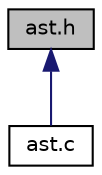 digraph "ast.h"
{
  edge [fontname="Helvetica",fontsize="10",labelfontname="Helvetica",labelfontsize="10"];
  node [fontname="Helvetica",fontsize="10",shape=record];
  Node1 [label="ast.h",height=0.2,width=0.4,color="black", fillcolor="grey75", style="filled", fontcolor="black"];
  Node1 -> Node2 [dir="back",color="midnightblue",fontsize="10",style="solid",fontname="Helvetica"];
  Node2 [label="ast.c",height=0.2,width=0.4,color="black", fillcolor="white", style="filled",URL="$ast_8c.html",tooltip="Source de l&#39;arbre de syntaxe. "];
}
